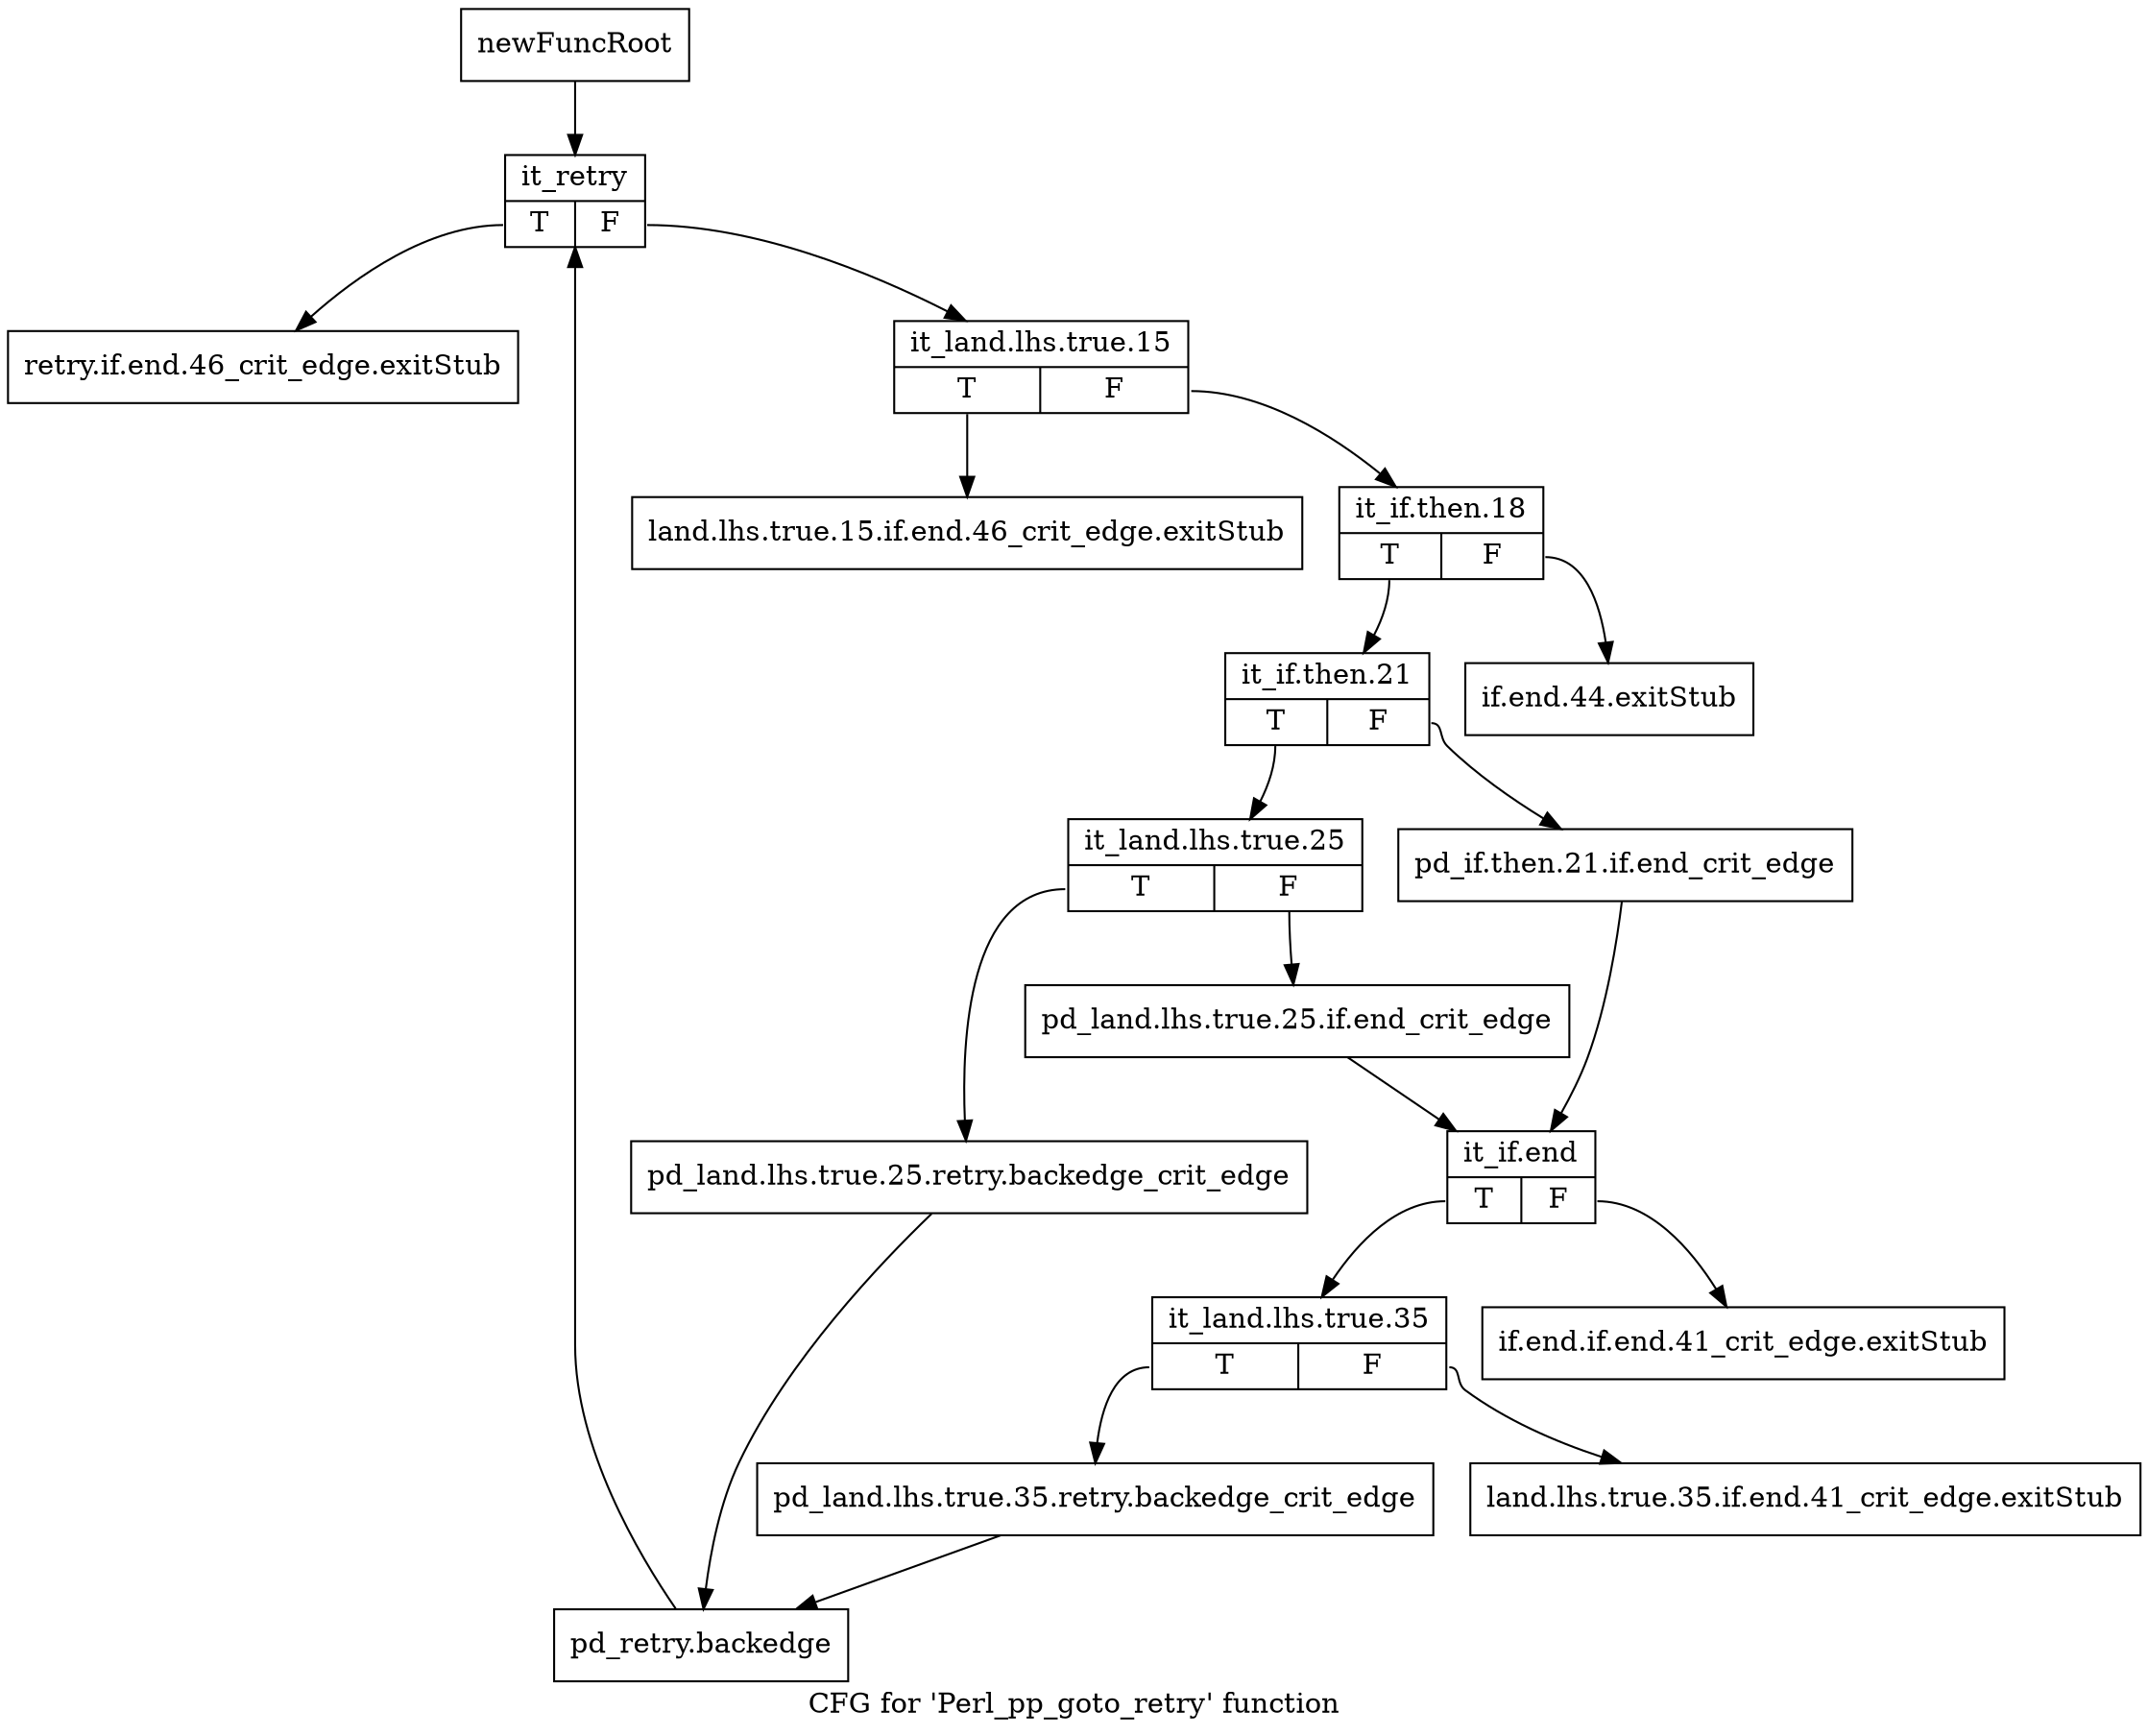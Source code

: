 digraph "CFG for 'Perl_pp_goto_retry' function" {
	label="CFG for 'Perl_pp_goto_retry' function";

	Node0x4ef6b30 [shape=record,label="{newFuncRoot}"];
	Node0x4ef6b30 -> Node0x4ef6d10;
	Node0x4ef6b80 [shape=record,label="{retry.if.end.46_crit_edge.exitStub}"];
	Node0x4ef6bd0 [shape=record,label="{land.lhs.true.15.if.end.46_crit_edge.exitStub}"];
	Node0x4ef6c20 [shape=record,label="{if.end.44.exitStub}"];
	Node0x4ef6c70 [shape=record,label="{if.end.if.end.41_crit_edge.exitStub}"];
	Node0x4ef6cc0 [shape=record,label="{land.lhs.true.35.if.end.41_crit_edge.exitStub}"];
	Node0x4ef6d10 [shape=record,label="{it_retry|{<s0>T|<s1>F}}"];
	Node0x4ef6d10:s0 -> Node0x4ef6b80;
	Node0x4ef6d10:s1 -> Node0x4ef6d60;
	Node0x4ef6d60 [shape=record,label="{it_land.lhs.true.15|{<s0>T|<s1>F}}"];
	Node0x4ef6d60:s0 -> Node0x4ef6bd0;
	Node0x4ef6d60:s1 -> Node0x4ef6db0;
	Node0x4ef6db0 [shape=record,label="{it_if.then.18|{<s0>T|<s1>F}}"];
	Node0x4ef6db0:s0 -> Node0x4ef6e00;
	Node0x4ef6db0:s1 -> Node0x4ef6c20;
	Node0x4ef6e00 [shape=record,label="{it_if.then.21|{<s0>T|<s1>F}}"];
	Node0x4ef6e00:s0 -> Node0x4ef6ea0;
	Node0x4ef6e00:s1 -> Node0x4ef6e50;
	Node0x4ef6e50 [shape=record,label="{pd_if.then.21.if.end_crit_edge}"];
	Node0x4ef6e50 -> Node0x4ef6f40;
	Node0x4ef6ea0 [shape=record,label="{it_land.lhs.true.25|{<s0>T|<s1>F}}"];
	Node0x4ef6ea0:s0 -> Node0x4ef7030;
	Node0x4ef6ea0:s1 -> Node0x4ef6ef0;
	Node0x4ef6ef0 [shape=record,label="{pd_land.lhs.true.25.if.end_crit_edge}"];
	Node0x4ef6ef0 -> Node0x4ef6f40;
	Node0x4ef6f40 [shape=record,label="{it_if.end|{<s0>T|<s1>F}}"];
	Node0x4ef6f40:s0 -> Node0x4ef6f90;
	Node0x4ef6f40:s1 -> Node0x4ef6c70;
	Node0x4ef6f90 [shape=record,label="{it_land.lhs.true.35|{<s0>T|<s1>F}}"];
	Node0x4ef6f90:s0 -> Node0x4ef6fe0;
	Node0x4ef6f90:s1 -> Node0x4ef6cc0;
	Node0x4ef6fe0 [shape=record,label="{pd_land.lhs.true.35.retry.backedge_crit_edge}"];
	Node0x4ef6fe0 -> Node0x4ef7080;
	Node0x4ef7030 [shape=record,label="{pd_land.lhs.true.25.retry.backedge_crit_edge}"];
	Node0x4ef7030 -> Node0x4ef7080;
	Node0x4ef7080 [shape=record,label="{pd_retry.backedge}"];
	Node0x4ef7080 -> Node0x4ef6d10;
}
